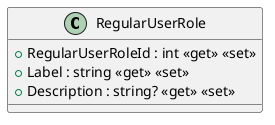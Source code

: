 @startuml
class RegularUserRole {
    + RegularUserRoleId : int <<get>> <<set>>
    + Label : string <<get>> <<set>>
    + Description : string? <<get>> <<set>>
}
@enduml
